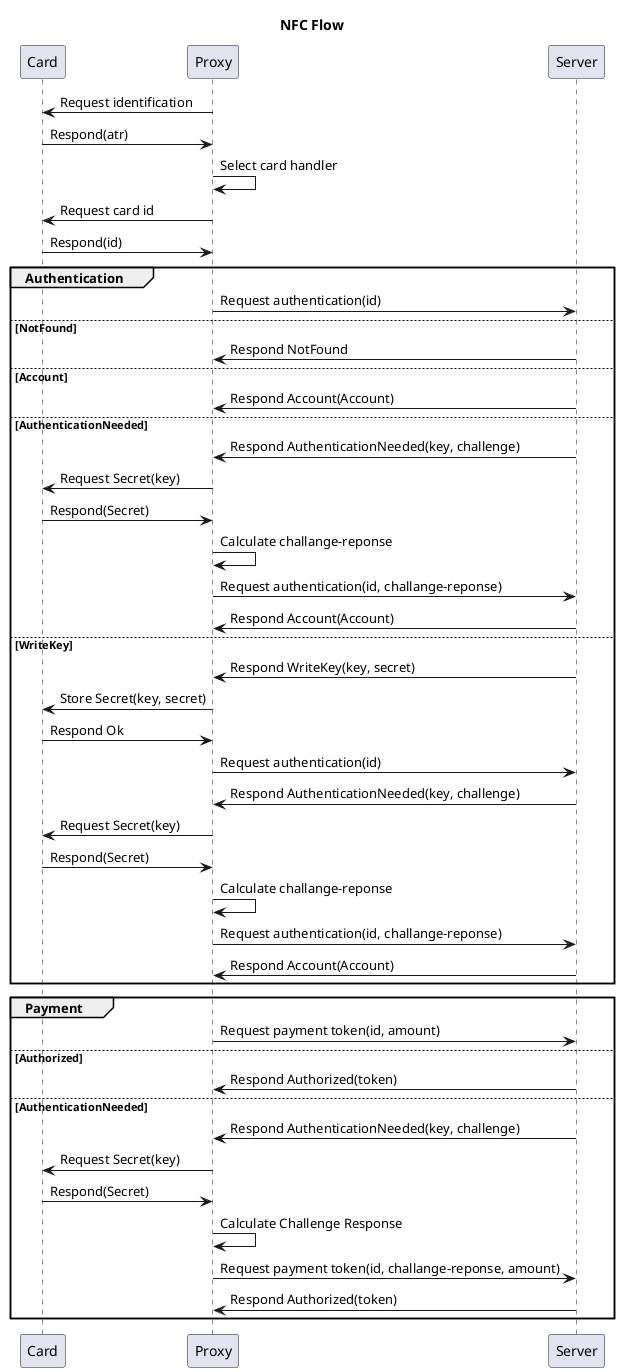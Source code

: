 @startuml

title NFC Flow

Card <- Proxy: Request identification
Card -> Proxy: Respond(atr)

Proxy -> Proxy: Select card handler

Card <- Proxy: Request card id
Card -> Proxy: Respond(id)

group Authentication

Proxy -> Server: Request authentication(id)

else NotFound
Proxy <- Server: Respond NotFound

else Account 
Proxy <- Server: Respond Account(Account)

else AuthenticationNeeded
Proxy <- Server: Respond AuthenticationNeeded(key, challenge)
Card <- Proxy: Request Secret(key)
Card -> Proxy: Respond(Secret)

Proxy -> Proxy: Calculate challange-reponse
Proxy -> Server: Request authentication(id, challange-reponse)
Proxy <- Server: Respond Account(Account)

else WriteKey
Proxy <- Server: Respond WriteKey(key, secret)
Card <- Proxy: Store Secret(key, secret)
Card -> Proxy: Respond Ok

Proxy -> Server: Request authentication(id)
Proxy <- Server: Respond AuthenticationNeeded(key, challenge)
Card <- Proxy: Request Secret(key)
Card -> Proxy: Respond(Secret)

Proxy -> Proxy: Calculate challange-reponse
Proxy -> Server: Request authentication(id, challange-reponse)
Proxy <- Server: Respond Account(Account)

end

group Payment

Proxy -> Server: Request payment token(id, amount)

else Authorized
Proxy <- Server: Respond Authorized(token)

else AuthenticationNeeded
Proxy <- Server: Respond AuthenticationNeeded(key, challenge)
Card <- Proxy: Request Secret(key)
Card -> Proxy: Respond(Secret)

Proxy -> Proxy: Calculate Challenge Response
Proxy -> Server: Request payment token(id, challange-reponse, amount)
Proxy <- Server: Respond Authorized(token)

end

@enduml
